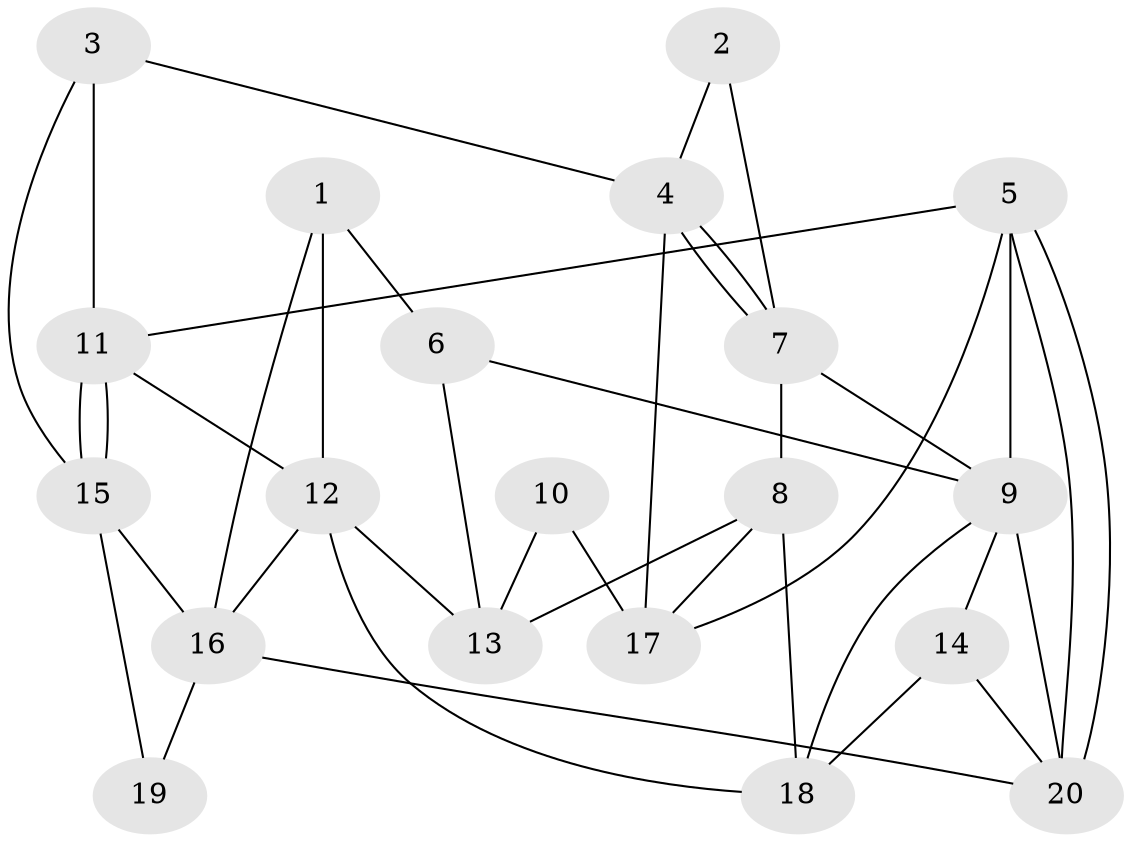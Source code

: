 // Generated by graph-tools (version 1.1) at 2025/46/02/15/25 05:46:28]
// undirected, 20 vertices, 40 edges
graph export_dot {
graph [start="1"]
  node [color=gray90,style=filled];
  1;
  2;
  3;
  4;
  5;
  6;
  7;
  8;
  9;
  10;
  11;
  12;
  13;
  14;
  15;
  16;
  17;
  18;
  19;
  20;
  1 -- 6;
  1 -- 16;
  1 -- 12;
  2 -- 7;
  2 -- 4;
  3 -- 15;
  3 -- 11;
  3 -- 4;
  4 -- 7;
  4 -- 7;
  4 -- 17;
  5 -- 20;
  5 -- 20;
  5 -- 9;
  5 -- 11;
  5 -- 17;
  6 -- 9;
  6 -- 13;
  7 -- 8;
  7 -- 9;
  8 -- 18;
  8 -- 17;
  8 -- 13;
  9 -- 14;
  9 -- 18;
  9 -- 20;
  10 -- 17;
  10 -- 13;
  11 -- 15;
  11 -- 15;
  11 -- 12;
  12 -- 13;
  12 -- 16;
  12 -- 18;
  14 -- 20;
  14 -- 18;
  15 -- 16;
  15 -- 19;
  16 -- 20;
  16 -- 19;
}
